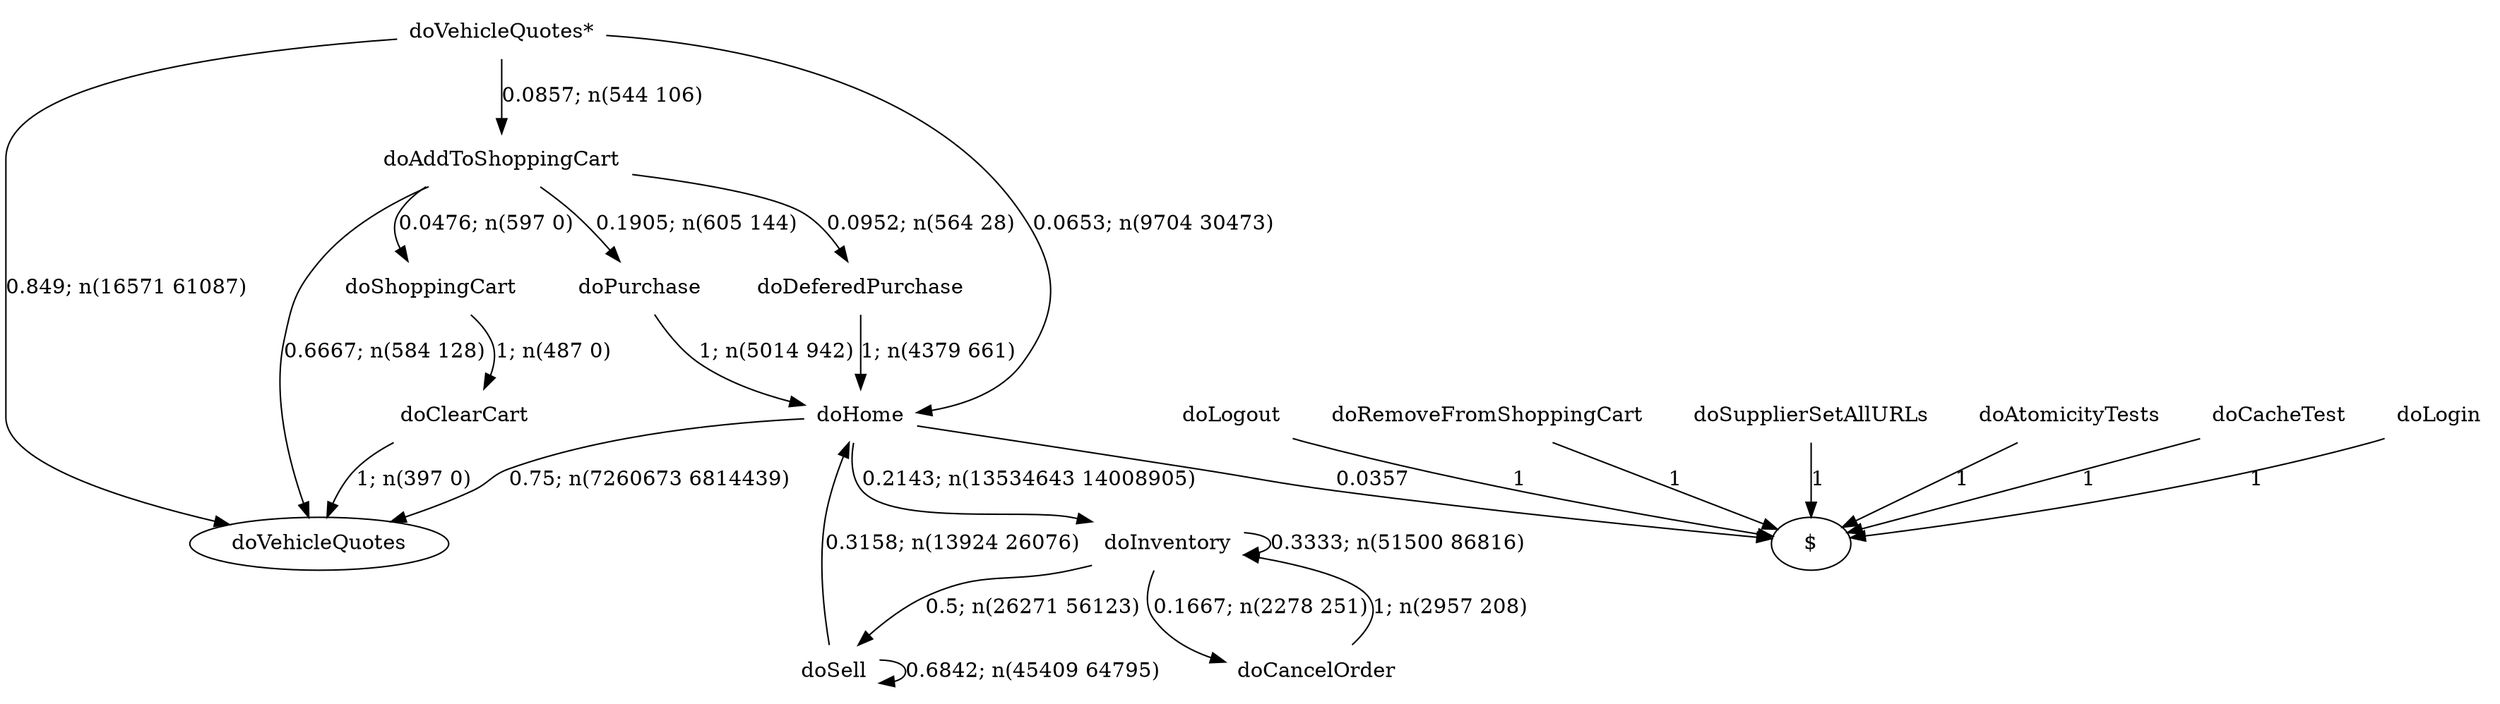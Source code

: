 digraph G {"doVehicleQuotes*" [label="doVehicleQuotes*",shape=none];"doSupplierSetAllURLs" [label="doSupplierSetAllURLs",shape=none];"doAtomicityTests" [label="doAtomicityTests",shape=none];"doCacheTest" [label="doCacheTest",shape=none];"doLogin" [label="doLogin",shape=none];"doAddToShoppingCart" [label="doAddToShoppingCart",shape=none];"doDeferedPurchase" [label="doDeferedPurchase",shape=none];"doHome" [label="doHome",shape=none];"doShoppingCart" [label="doShoppingCart",shape=none];"doClearCart" [label="doClearCart",shape=none];"doPurchase" [label="doPurchase",shape=none];"doInventory" [label="doInventory",shape=none];"doSell" [label="doSell",shape=none];"doLogout" [label="doLogout",shape=none];"doCancelOrder" [label="doCancelOrder",shape=none];"doRemoveFromShoppingCart" [label="doRemoveFromShoppingCart",shape=none];"doVehicleQuotes*"->"doVehicleQuotes" [style=solid,label="0.849; n(16571 61087)"];"doVehicleQuotes*"->"doAddToShoppingCart" [style=solid,label="0.0857; n(544 106)"];"doVehicleQuotes*"->"doHome" [style=solid,label="0.0653; n(9704 30473)"];"doSupplierSetAllURLs"->"$" [style=solid,label="1"];"doAtomicityTests"->"$" [style=solid,label="1"];"doCacheTest"->"$" [style=solid,label="1"];"doLogin"->"$" [style=solid,label="1"];"doAddToShoppingCart"->"doVehicleQuotes" [style=solid,label="0.6667; n(584 128)"];"doAddToShoppingCart"->"doDeferedPurchase" [style=solid,label="0.0952; n(564 28)"];"doAddToShoppingCart"->"doShoppingCart" [style=solid,label="0.0476; n(597 0)"];"doAddToShoppingCart"->"doPurchase" [style=solid,label="0.1905; n(605 144)"];"doDeferedPurchase"->"doHome" [style=solid,label="1; n(4379 661)"];"doHome"->"doVehicleQuotes" [style=solid,label="0.75; n(7260673 6814439)"];"doHome"->"doInventory" [style=solid,label="0.2143; n(13534643 14008905)"];"doHome"->"$" [style=solid,label="0.0357"];"doShoppingCart"->"doClearCart" [style=solid,label="1; n(487 0)"];"doClearCart"->"doVehicleQuotes" [style=solid,label="1; n(397 0)"];"doPurchase"->"doHome" [style=solid,label="1; n(5014 942)"];"doInventory"->"doInventory" [style=solid,label="0.3333; n(51500 86816)"];"doInventory"->"doSell" [style=solid,label="0.5; n(26271 56123)"];"doInventory"->"doCancelOrder" [style=solid,label="0.1667; n(2278 251)"];"doSell"->"doHome" [style=solid,label="0.3158; n(13924 26076)"];"doSell"->"doSell" [style=solid,label="0.6842; n(45409 64795)"];"doLogout"->"$" [style=solid,label="1"];"doCancelOrder"->"doInventory" [style=solid,label="1; n(2957 208)"];"doRemoveFromShoppingCart"->"$" [style=solid,label="1"];}